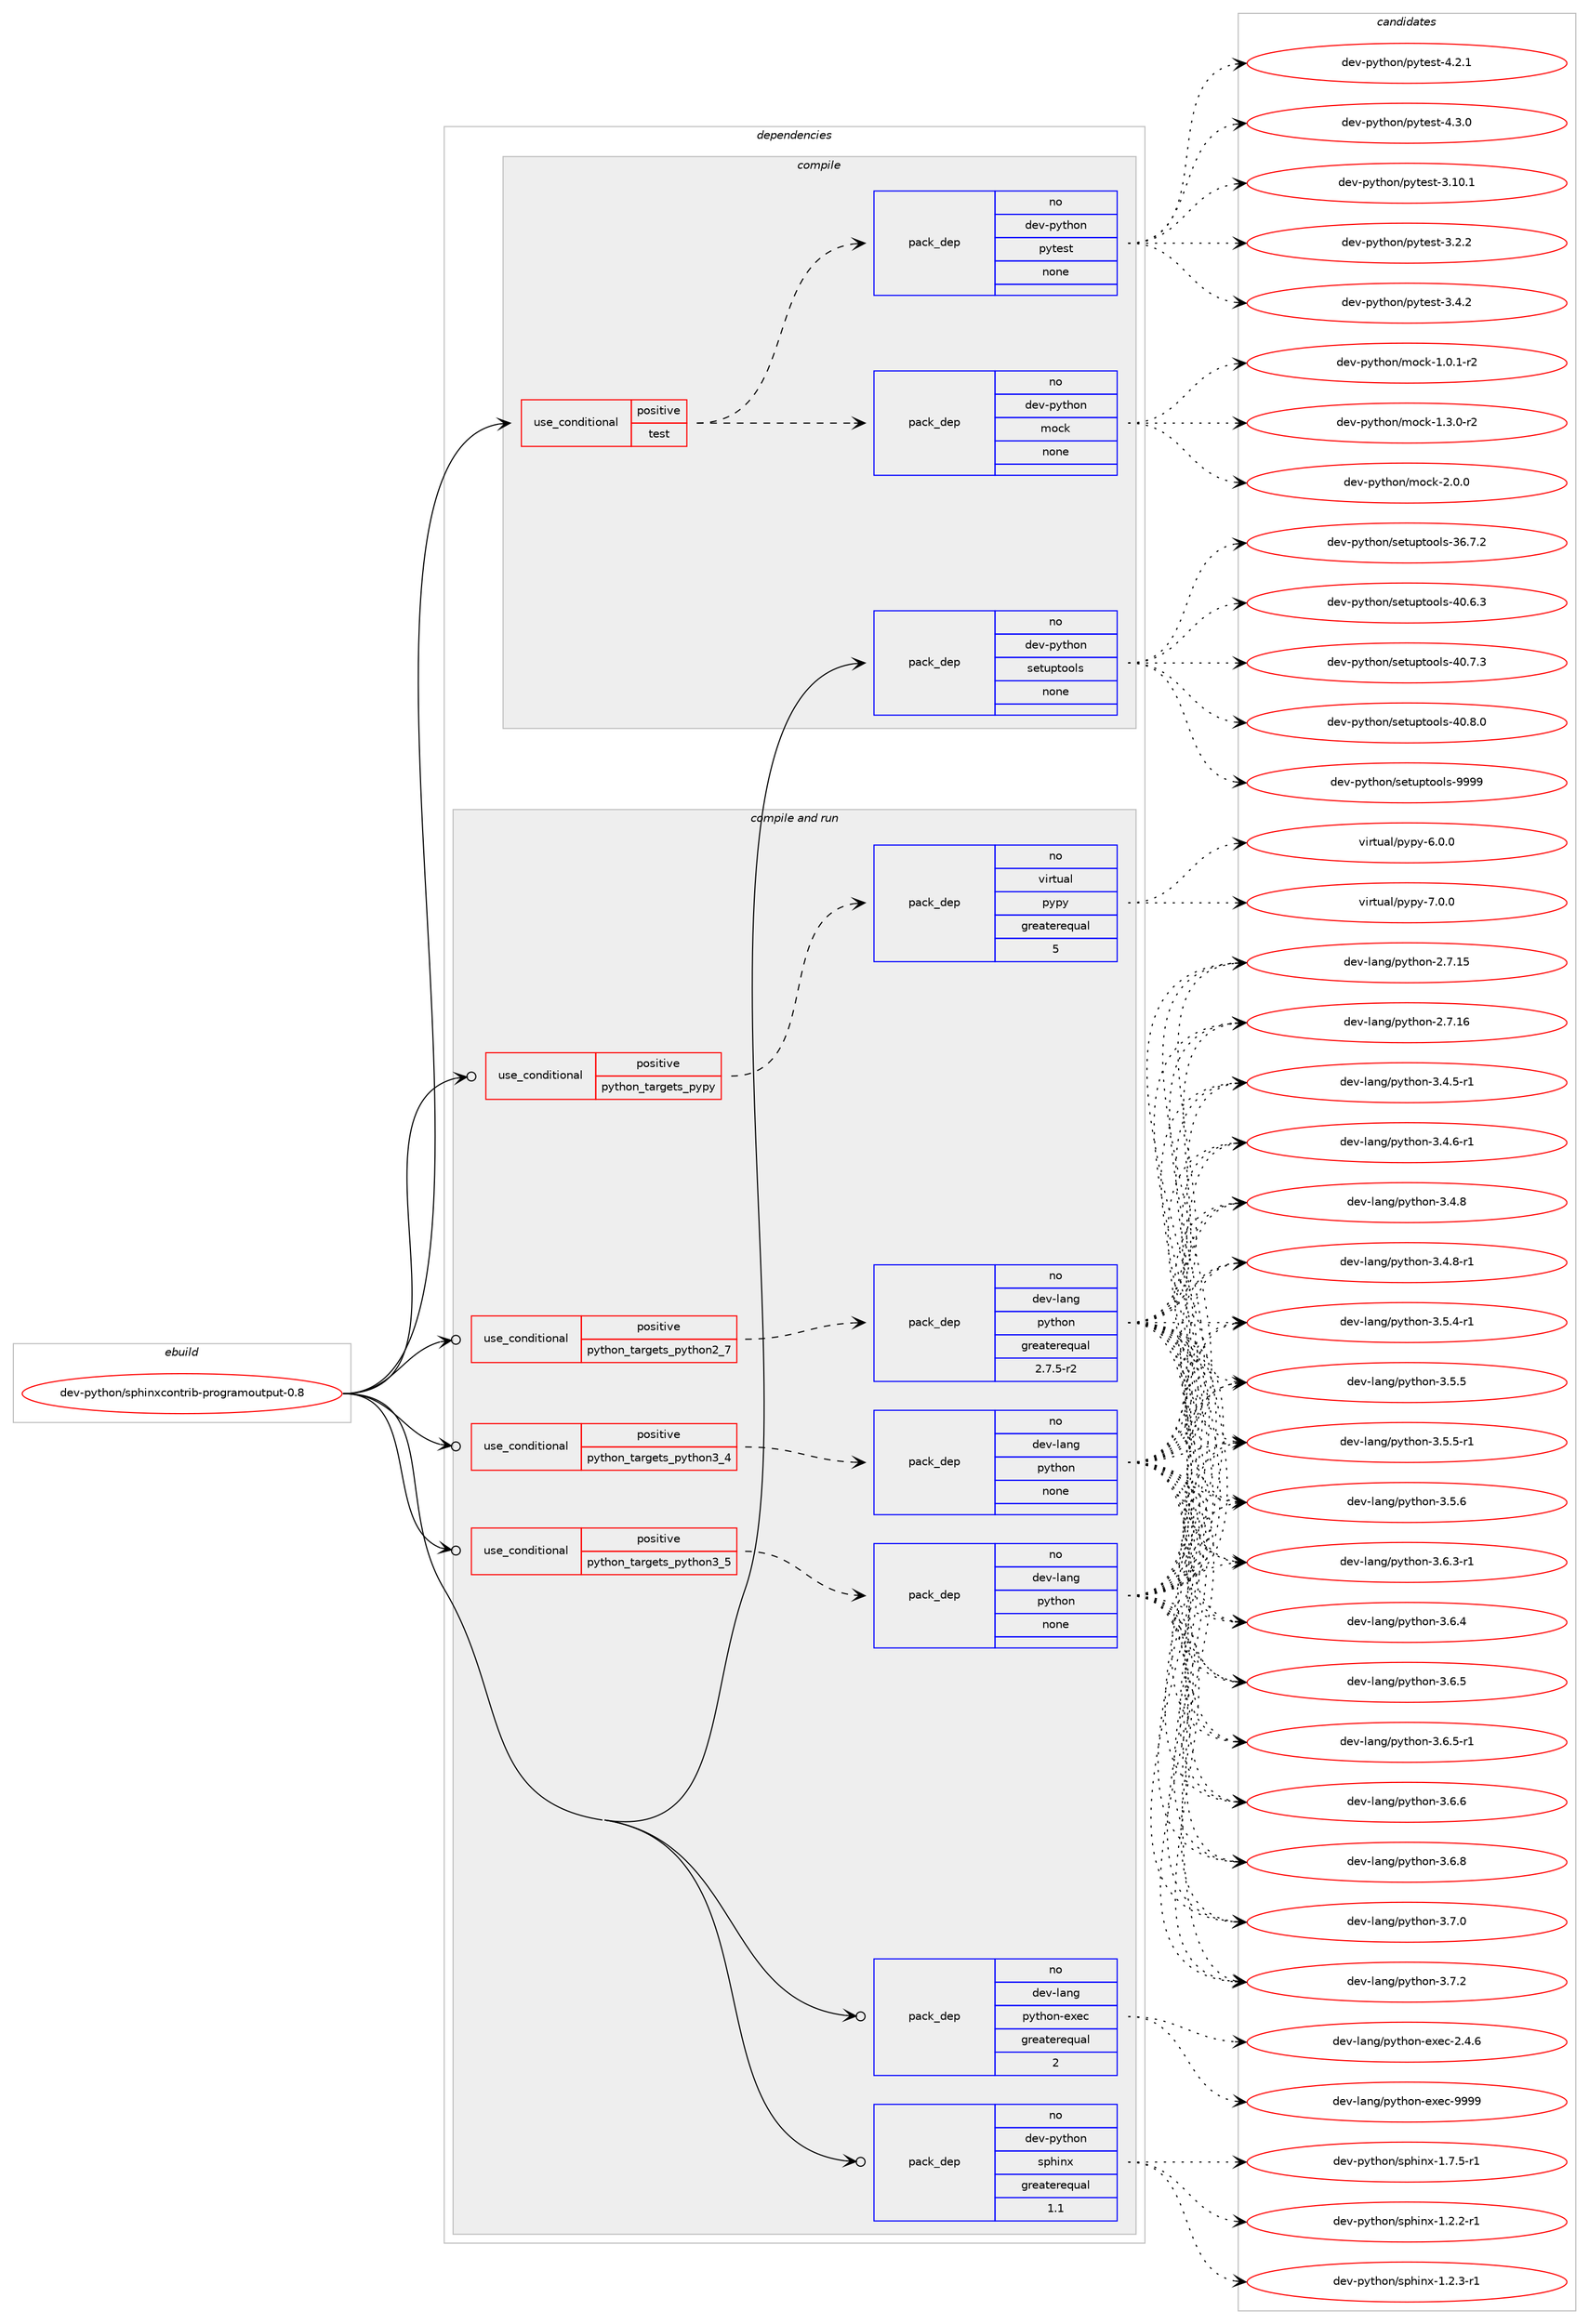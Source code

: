 digraph prolog {

# *************
# Graph options
# *************

newrank=true;
concentrate=true;
compound=true;
graph [rankdir=LR,fontname=Helvetica,fontsize=10,ranksep=1.5];#, ranksep=2.5, nodesep=0.2];
edge  [arrowhead=vee];
node  [fontname=Helvetica,fontsize=10];

# **********
# The ebuild
# **********

subgraph cluster_leftcol {
color=gray;
rank=same;
label=<<i>ebuild</i>>;
id [label="dev-python/sphinxcontrib-programoutput-0.8", color=red, width=4, href="../dev-python/sphinxcontrib-programoutput-0.8.svg"];
}

# ****************
# The dependencies
# ****************

subgraph cluster_midcol {
color=gray;
label=<<i>dependencies</i>>;
subgraph cluster_compile {
fillcolor="#eeeeee";
style=filled;
label=<<i>compile</i>>;
subgraph cond385022 {
dependency1442367 [label=<<TABLE BORDER="0" CELLBORDER="1" CELLSPACING="0" CELLPADDING="4"><TR><TD ROWSPAN="3" CELLPADDING="10">use_conditional</TD></TR><TR><TD>positive</TD></TR><TR><TD>test</TD></TR></TABLE>>, shape=none, color=red];
subgraph pack1033983 {
dependency1442368 [label=<<TABLE BORDER="0" CELLBORDER="1" CELLSPACING="0" CELLPADDING="4" WIDTH="220"><TR><TD ROWSPAN="6" CELLPADDING="30">pack_dep</TD></TR><TR><TD WIDTH="110">no</TD></TR><TR><TD>dev-python</TD></TR><TR><TD>mock</TD></TR><TR><TD>none</TD></TR><TR><TD></TD></TR></TABLE>>, shape=none, color=blue];
}
dependency1442367:e -> dependency1442368:w [weight=20,style="dashed",arrowhead="vee"];
subgraph pack1033984 {
dependency1442369 [label=<<TABLE BORDER="0" CELLBORDER="1" CELLSPACING="0" CELLPADDING="4" WIDTH="220"><TR><TD ROWSPAN="6" CELLPADDING="30">pack_dep</TD></TR><TR><TD WIDTH="110">no</TD></TR><TR><TD>dev-python</TD></TR><TR><TD>pytest</TD></TR><TR><TD>none</TD></TR><TR><TD></TD></TR></TABLE>>, shape=none, color=blue];
}
dependency1442367:e -> dependency1442369:w [weight=20,style="dashed",arrowhead="vee"];
}
id:e -> dependency1442367:w [weight=20,style="solid",arrowhead="vee"];
subgraph pack1033985 {
dependency1442370 [label=<<TABLE BORDER="0" CELLBORDER="1" CELLSPACING="0" CELLPADDING="4" WIDTH="220"><TR><TD ROWSPAN="6" CELLPADDING="30">pack_dep</TD></TR><TR><TD WIDTH="110">no</TD></TR><TR><TD>dev-python</TD></TR><TR><TD>setuptools</TD></TR><TR><TD>none</TD></TR><TR><TD></TD></TR></TABLE>>, shape=none, color=blue];
}
id:e -> dependency1442370:w [weight=20,style="solid",arrowhead="vee"];
}
subgraph cluster_compileandrun {
fillcolor="#eeeeee";
style=filled;
label=<<i>compile and run</i>>;
subgraph cond385023 {
dependency1442371 [label=<<TABLE BORDER="0" CELLBORDER="1" CELLSPACING="0" CELLPADDING="4"><TR><TD ROWSPAN="3" CELLPADDING="10">use_conditional</TD></TR><TR><TD>positive</TD></TR><TR><TD>python_targets_pypy</TD></TR></TABLE>>, shape=none, color=red];
subgraph pack1033986 {
dependency1442372 [label=<<TABLE BORDER="0" CELLBORDER="1" CELLSPACING="0" CELLPADDING="4" WIDTH="220"><TR><TD ROWSPAN="6" CELLPADDING="30">pack_dep</TD></TR><TR><TD WIDTH="110">no</TD></TR><TR><TD>virtual</TD></TR><TR><TD>pypy</TD></TR><TR><TD>greaterequal</TD></TR><TR><TD>5</TD></TR></TABLE>>, shape=none, color=blue];
}
dependency1442371:e -> dependency1442372:w [weight=20,style="dashed",arrowhead="vee"];
}
id:e -> dependency1442371:w [weight=20,style="solid",arrowhead="odotvee"];
subgraph cond385024 {
dependency1442373 [label=<<TABLE BORDER="0" CELLBORDER="1" CELLSPACING="0" CELLPADDING="4"><TR><TD ROWSPAN="3" CELLPADDING="10">use_conditional</TD></TR><TR><TD>positive</TD></TR><TR><TD>python_targets_python2_7</TD></TR></TABLE>>, shape=none, color=red];
subgraph pack1033987 {
dependency1442374 [label=<<TABLE BORDER="0" CELLBORDER="1" CELLSPACING="0" CELLPADDING="4" WIDTH="220"><TR><TD ROWSPAN="6" CELLPADDING="30">pack_dep</TD></TR><TR><TD WIDTH="110">no</TD></TR><TR><TD>dev-lang</TD></TR><TR><TD>python</TD></TR><TR><TD>greaterequal</TD></TR><TR><TD>2.7.5-r2</TD></TR></TABLE>>, shape=none, color=blue];
}
dependency1442373:e -> dependency1442374:w [weight=20,style="dashed",arrowhead="vee"];
}
id:e -> dependency1442373:w [weight=20,style="solid",arrowhead="odotvee"];
subgraph cond385025 {
dependency1442375 [label=<<TABLE BORDER="0" CELLBORDER="1" CELLSPACING="0" CELLPADDING="4"><TR><TD ROWSPAN="3" CELLPADDING="10">use_conditional</TD></TR><TR><TD>positive</TD></TR><TR><TD>python_targets_python3_4</TD></TR></TABLE>>, shape=none, color=red];
subgraph pack1033988 {
dependency1442376 [label=<<TABLE BORDER="0" CELLBORDER="1" CELLSPACING="0" CELLPADDING="4" WIDTH="220"><TR><TD ROWSPAN="6" CELLPADDING="30">pack_dep</TD></TR><TR><TD WIDTH="110">no</TD></TR><TR><TD>dev-lang</TD></TR><TR><TD>python</TD></TR><TR><TD>none</TD></TR><TR><TD></TD></TR></TABLE>>, shape=none, color=blue];
}
dependency1442375:e -> dependency1442376:w [weight=20,style="dashed",arrowhead="vee"];
}
id:e -> dependency1442375:w [weight=20,style="solid",arrowhead="odotvee"];
subgraph cond385026 {
dependency1442377 [label=<<TABLE BORDER="0" CELLBORDER="1" CELLSPACING="0" CELLPADDING="4"><TR><TD ROWSPAN="3" CELLPADDING="10">use_conditional</TD></TR><TR><TD>positive</TD></TR><TR><TD>python_targets_python3_5</TD></TR></TABLE>>, shape=none, color=red];
subgraph pack1033989 {
dependency1442378 [label=<<TABLE BORDER="0" CELLBORDER="1" CELLSPACING="0" CELLPADDING="4" WIDTH="220"><TR><TD ROWSPAN="6" CELLPADDING="30">pack_dep</TD></TR><TR><TD WIDTH="110">no</TD></TR><TR><TD>dev-lang</TD></TR><TR><TD>python</TD></TR><TR><TD>none</TD></TR><TR><TD></TD></TR></TABLE>>, shape=none, color=blue];
}
dependency1442377:e -> dependency1442378:w [weight=20,style="dashed",arrowhead="vee"];
}
id:e -> dependency1442377:w [weight=20,style="solid",arrowhead="odotvee"];
subgraph pack1033990 {
dependency1442379 [label=<<TABLE BORDER="0" CELLBORDER="1" CELLSPACING="0" CELLPADDING="4" WIDTH="220"><TR><TD ROWSPAN="6" CELLPADDING="30">pack_dep</TD></TR><TR><TD WIDTH="110">no</TD></TR><TR><TD>dev-lang</TD></TR><TR><TD>python-exec</TD></TR><TR><TD>greaterequal</TD></TR><TR><TD>2</TD></TR></TABLE>>, shape=none, color=blue];
}
id:e -> dependency1442379:w [weight=20,style="solid",arrowhead="odotvee"];
subgraph pack1033991 {
dependency1442380 [label=<<TABLE BORDER="0" CELLBORDER="1" CELLSPACING="0" CELLPADDING="4" WIDTH="220"><TR><TD ROWSPAN="6" CELLPADDING="30">pack_dep</TD></TR><TR><TD WIDTH="110">no</TD></TR><TR><TD>dev-python</TD></TR><TR><TD>sphinx</TD></TR><TR><TD>greaterequal</TD></TR><TR><TD>1.1</TD></TR></TABLE>>, shape=none, color=blue];
}
id:e -> dependency1442380:w [weight=20,style="solid",arrowhead="odotvee"];
}
subgraph cluster_run {
fillcolor="#eeeeee";
style=filled;
label=<<i>run</i>>;
}
}

# **************
# The candidates
# **************

subgraph cluster_choices {
rank=same;
color=gray;
label=<<i>candidates</i>>;

subgraph choice1033983 {
color=black;
nodesep=1;
choice1001011184511212111610411111047109111991074549464846494511450 [label="dev-python/mock-1.0.1-r2", color=red, width=4,href="../dev-python/mock-1.0.1-r2.svg"];
choice1001011184511212111610411111047109111991074549465146484511450 [label="dev-python/mock-1.3.0-r2", color=red, width=4,href="../dev-python/mock-1.3.0-r2.svg"];
choice100101118451121211161041111104710911199107455046484648 [label="dev-python/mock-2.0.0", color=red, width=4,href="../dev-python/mock-2.0.0.svg"];
dependency1442368:e -> choice1001011184511212111610411111047109111991074549464846494511450:w [style=dotted,weight="100"];
dependency1442368:e -> choice1001011184511212111610411111047109111991074549465146484511450:w [style=dotted,weight="100"];
dependency1442368:e -> choice100101118451121211161041111104710911199107455046484648:w [style=dotted,weight="100"];
}
subgraph choice1033984 {
color=black;
nodesep=1;
choice100101118451121211161041111104711212111610111511645514649484649 [label="dev-python/pytest-3.10.1", color=red, width=4,href="../dev-python/pytest-3.10.1.svg"];
choice1001011184511212111610411111047112121116101115116455146504650 [label="dev-python/pytest-3.2.2", color=red, width=4,href="../dev-python/pytest-3.2.2.svg"];
choice1001011184511212111610411111047112121116101115116455146524650 [label="dev-python/pytest-3.4.2", color=red, width=4,href="../dev-python/pytest-3.4.2.svg"];
choice1001011184511212111610411111047112121116101115116455246504649 [label="dev-python/pytest-4.2.1", color=red, width=4,href="../dev-python/pytest-4.2.1.svg"];
choice1001011184511212111610411111047112121116101115116455246514648 [label="dev-python/pytest-4.3.0", color=red, width=4,href="../dev-python/pytest-4.3.0.svg"];
dependency1442369:e -> choice100101118451121211161041111104711212111610111511645514649484649:w [style=dotted,weight="100"];
dependency1442369:e -> choice1001011184511212111610411111047112121116101115116455146504650:w [style=dotted,weight="100"];
dependency1442369:e -> choice1001011184511212111610411111047112121116101115116455146524650:w [style=dotted,weight="100"];
dependency1442369:e -> choice1001011184511212111610411111047112121116101115116455246504649:w [style=dotted,weight="100"];
dependency1442369:e -> choice1001011184511212111610411111047112121116101115116455246514648:w [style=dotted,weight="100"];
}
subgraph choice1033985 {
color=black;
nodesep=1;
choice100101118451121211161041111104711510111611711211611111110811545515446554650 [label="dev-python/setuptools-36.7.2", color=red, width=4,href="../dev-python/setuptools-36.7.2.svg"];
choice100101118451121211161041111104711510111611711211611111110811545524846544651 [label="dev-python/setuptools-40.6.3", color=red, width=4,href="../dev-python/setuptools-40.6.3.svg"];
choice100101118451121211161041111104711510111611711211611111110811545524846554651 [label="dev-python/setuptools-40.7.3", color=red, width=4,href="../dev-python/setuptools-40.7.3.svg"];
choice100101118451121211161041111104711510111611711211611111110811545524846564648 [label="dev-python/setuptools-40.8.0", color=red, width=4,href="../dev-python/setuptools-40.8.0.svg"];
choice10010111845112121116104111110471151011161171121161111111081154557575757 [label="dev-python/setuptools-9999", color=red, width=4,href="../dev-python/setuptools-9999.svg"];
dependency1442370:e -> choice100101118451121211161041111104711510111611711211611111110811545515446554650:w [style=dotted,weight="100"];
dependency1442370:e -> choice100101118451121211161041111104711510111611711211611111110811545524846544651:w [style=dotted,weight="100"];
dependency1442370:e -> choice100101118451121211161041111104711510111611711211611111110811545524846554651:w [style=dotted,weight="100"];
dependency1442370:e -> choice100101118451121211161041111104711510111611711211611111110811545524846564648:w [style=dotted,weight="100"];
dependency1442370:e -> choice10010111845112121116104111110471151011161171121161111111081154557575757:w [style=dotted,weight="100"];
}
subgraph choice1033986 {
color=black;
nodesep=1;
choice1181051141161179710847112121112121455446484648 [label="virtual/pypy-6.0.0", color=red, width=4,href="../virtual/pypy-6.0.0.svg"];
choice1181051141161179710847112121112121455546484648 [label="virtual/pypy-7.0.0", color=red, width=4,href="../virtual/pypy-7.0.0.svg"];
dependency1442372:e -> choice1181051141161179710847112121112121455446484648:w [style=dotted,weight="100"];
dependency1442372:e -> choice1181051141161179710847112121112121455546484648:w [style=dotted,weight="100"];
}
subgraph choice1033987 {
color=black;
nodesep=1;
choice10010111845108971101034711212111610411111045504655464953 [label="dev-lang/python-2.7.15", color=red, width=4,href="../dev-lang/python-2.7.15.svg"];
choice10010111845108971101034711212111610411111045504655464954 [label="dev-lang/python-2.7.16", color=red, width=4,href="../dev-lang/python-2.7.16.svg"];
choice1001011184510897110103471121211161041111104551465246534511449 [label="dev-lang/python-3.4.5-r1", color=red, width=4,href="../dev-lang/python-3.4.5-r1.svg"];
choice1001011184510897110103471121211161041111104551465246544511449 [label="dev-lang/python-3.4.6-r1", color=red, width=4,href="../dev-lang/python-3.4.6-r1.svg"];
choice100101118451089711010347112121116104111110455146524656 [label="dev-lang/python-3.4.8", color=red, width=4,href="../dev-lang/python-3.4.8.svg"];
choice1001011184510897110103471121211161041111104551465246564511449 [label="dev-lang/python-3.4.8-r1", color=red, width=4,href="../dev-lang/python-3.4.8-r1.svg"];
choice1001011184510897110103471121211161041111104551465346524511449 [label="dev-lang/python-3.5.4-r1", color=red, width=4,href="../dev-lang/python-3.5.4-r1.svg"];
choice100101118451089711010347112121116104111110455146534653 [label="dev-lang/python-3.5.5", color=red, width=4,href="../dev-lang/python-3.5.5.svg"];
choice1001011184510897110103471121211161041111104551465346534511449 [label="dev-lang/python-3.5.5-r1", color=red, width=4,href="../dev-lang/python-3.5.5-r1.svg"];
choice100101118451089711010347112121116104111110455146534654 [label="dev-lang/python-3.5.6", color=red, width=4,href="../dev-lang/python-3.5.6.svg"];
choice1001011184510897110103471121211161041111104551465446514511449 [label="dev-lang/python-3.6.3-r1", color=red, width=4,href="../dev-lang/python-3.6.3-r1.svg"];
choice100101118451089711010347112121116104111110455146544652 [label="dev-lang/python-3.6.4", color=red, width=4,href="../dev-lang/python-3.6.4.svg"];
choice100101118451089711010347112121116104111110455146544653 [label="dev-lang/python-3.6.5", color=red, width=4,href="../dev-lang/python-3.6.5.svg"];
choice1001011184510897110103471121211161041111104551465446534511449 [label="dev-lang/python-3.6.5-r1", color=red, width=4,href="../dev-lang/python-3.6.5-r1.svg"];
choice100101118451089711010347112121116104111110455146544654 [label="dev-lang/python-3.6.6", color=red, width=4,href="../dev-lang/python-3.6.6.svg"];
choice100101118451089711010347112121116104111110455146544656 [label="dev-lang/python-3.6.8", color=red, width=4,href="../dev-lang/python-3.6.8.svg"];
choice100101118451089711010347112121116104111110455146554648 [label="dev-lang/python-3.7.0", color=red, width=4,href="../dev-lang/python-3.7.0.svg"];
choice100101118451089711010347112121116104111110455146554650 [label="dev-lang/python-3.7.2", color=red, width=4,href="../dev-lang/python-3.7.2.svg"];
dependency1442374:e -> choice10010111845108971101034711212111610411111045504655464953:w [style=dotted,weight="100"];
dependency1442374:e -> choice10010111845108971101034711212111610411111045504655464954:w [style=dotted,weight="100"];
dependency1442374:e -> choice1001011184510897110103471121211161041111104551465246534511449:w [style=dotted,weight="100"];
dependency1442374:e -> choice1001011184510897110103471121211161041111104551465246544511449:w [style=dotted,weight="100"];
dependency1442374:e -> choice100101118451089711010347112121116104111110455146524656:w [style=dotted,weight="100"];
dependency1442374:e -> choice1001011184510897110103471121211161041111104551465246564511449:w [style=dotted,weight="100"];
dependency1442374:e -> choice1001011184510897110103471121211161041111104551465346524511449:w [style=dotted,weight="100"];
dependency1442374:e -> choice100101118451089711010347112121116104111110455146534653:w [style=dotted,weight="100"];
dependency1442374:e -> choice1001011184510897110103471121211161041111104551465346534511449:w [style=dotted,weight="100"];
dependency1442374:e -> choice100101118451089711010347112121116104111110455146534654:w [style=dotted,weight="100"];
dependency1442374:e -> choice1001011184510897110103471121211161041111104551465446514511449:w [style=dotted,weight="100"];
dependency1442374:e -> choice100101118451089711010347112121116104111110455146544652:w [style=dotted,weight="100"];
dependency1442374:e -> choice100101118451089711010347112121116104111110455146544653:w [style=dotted,weight="100"];
dependency1442374:e -> choice1001011184510897110103471121211161041111104551465446534511449:w [style=dotted,weight="100"];
dependency1442374:e -> choice100101118451089711010347112121116104111110455146544654:w [style=dotted,weight="100"];
dependency1442374:e -> choice100101118451089711010347112121116104111110455146544656:w [style=dotted,weight="100"];
dependency1442374:e -> choice100101118451089711010347112121116104111110455146554648:w [style=dotted,weight="100"];
dependency1442374:e -> choice100101118451089711010347112121116104111110455146554650:w [style=dotted,weight="100"];
}
subgraph choice1033988 {
color=black;
nodesep=1;
choice10010111845108971101034711212111610411111045504655464953 [label="dev-lang/python-2.7.15", color=red, width=4,href="../dev-lang/python-2.7.15.svg"];
choice10010111845108971101034711212111610411111045504655464954 [label="dev-lang/python-2.7.16", color=red, width=4,href="../dev-lang/python-2.7.16.svg"];
choice1001011184510897110103471121211161041111104551465246534511449 [label="dev-lang/python-3.4.5-r1", color=red, width=4,href="../dev-lang/python-3.4.5-r1.svg"];
choice1001011184510897110103471121211161041111104551465246544511449 [label="dev-lang/python-3.4.6-r1", color=red, width=4,href="../dev-lang/python-3.4.6-r1.svg"];
choice100101118451089711010347112121116104111110455146524656 [label="dev-lang/python-3.4.8", color=red, width=4,href="../dev-lang/python-3.4.8.svg"];
choice1001011184510897110103471121211161041111104551465246564511449 [label="dev-lang/python-3.4.8-r1", color=red, width=4,href="../dev-lang/python-3.4.8-r1.svg"];
choice1001011184510897110103471121211161041111104551465346524511449 [label="dev-lang/python-3.5.4-r1", color=red, width=4,href="../dev-lang/python-3.5.4-r1.svg"];
choice100101118451089711010347112121116104111110455146534653 [label="dev-lang/python-3.5.5", color=red, width=4,href="../dev-lang/python-3.5.5.svg"];
choice1001011184510897110103471121211161041111104551465346534511449 [label="dev-lang/python-3.5.5-r1", color=red, width=4,href="../dev-lang/python-3.5.5-r1.svg"];
choice100101118451089711010347112121116104111110455146534654 [label="dev-lang/python-3.5.6", color=red, width=4,href="../dev-lang/python-3.5.6.svg"];
choice1001011184510897110103471121211161041111104551465446514511449 [label="dev-lang/python-3.6.3-r1", color=red, width=4,href="../dev-lang/python-3.6.3-r1.svg"];
choice100101118451089711010347112121116104111110455146544652 [label="dev-lang/python-3.6.4", color=red, width=4,href="../dev-lang/python-3.6.4.svg"];
choice100101118451089711010347112121116104111110455146544653 [label="dev-lang/python-3.6.5", color=red, width=4,href="../dev-lang/python-3.6.5.svg"];
choice1001011184510897110103471121211161041111104551465446534511449 [label="dev-lang/python-3.6.5-r1", color=red, width=4,href="../dev-lang/python-3.6.5-r1.svg"];
choice100101118451089711010347112121116104111110455146544654 [label="dev-lang/python-3.6.6", color=red, width=4,href="../dev-lang/python-3.6.6.svg"];
choice100101118451089711010347112121116104111110455146544656 [label="dev-lang/python-3.6.8", color=red, width=4,href="../dev-lang/python-3.6.8.svg"];
choice100101118451089711010347112121116104111110455146554648 [label="dev-lang/python-3.7.0", color=red, width=4,href="../dev-lang/python-3.7.0.svg"];
choice100101118451089711010347112121116104111110455146554650 [label="dev-lang/python-3.7.2", color=red, width=4,href="../dev-lang/python-3.7.2.svg"];
dependency1442376:e -> choice10010111845108971101034711212111610411111045504655464953:w [style=dotted,weight="100"];
dependency1442376:e -> choice10010111845108971101034711212111610411111045504655464954:w [style=dotted,weight="100"];
dependency1442376:e -> choice1001011184510897110103471121211161041111104551465246534511449:w [style=dotted,weight="100"];
dependency1442376:e -> choice1001011184510897110103471121211161041111104551465246544511449:w [style=dotted,weight="100"];
dependency1442376:e -> choice100101118451089711010347112121116104111110455146524656:w [style=dotted,weight="100"];
dependency1442376:e -> choice1001011184510897110103471121211161041111104551465246564511449:w [style=dotted,weight="100"];
dependency1442376:e -> choice1001011184510897110103471121211161041111104551465346524511449:w [style=dotted,weight="100"];
dependency1442376:e -> choice100101118451089711010347112121116104111110455146534653:w [style=dotted,weight="100"];
dependency1442376:e -> choice1001011184510897110103471121211161041111104551465346534511449:w [style=dotted,weight="100"];
dependency1442376:e -> choice100101118451089711010347112121116104111110455146534654:w [style=dotted,weight="100"];
dependency1442376:e -> choice1001011184510897110103471121211161041111104551465446514511449:w [style=dotted,weight="100"];
dependency1442376:e -> choice100101118451089711010347112121116104111110455146544652:w [style=dotted,weight="100"];
dependency1442376:e -> choice100101118451089711010347112121116104111110455146544653:w [style=dotted,weight="100"];
dependency1442376:e -> choice1001011184510897110103471121211161041111104551465446534511449:w [style=dotted,weight="100"];
dependency1442376:e -> choice100101118451089711010347112121116104111110455146544654:w [style=dotted,weight="100"];
dependency1442376:e -> choice100101118451089711010347112121116104111110455146544656:w [style=dotted,weight="100"];
dependency1442376:e -> choice100101118451089711010347112121116104111110455146554648:w [style=dotted,weight="100"];
dependency1442376:e -> choice100101118451089711010347112121116104111110455146554650:w [style=dotted,weight="100"];
}
subgraph choice1033989 {
color=black;
nodesep=1;
choice10010111845108971101034711212111610411111045504655464953 [label="dev-lang/python-2.7.15", color=red, width=4,href="../dev-lang/python-2.7.15.svg"];
choice10010111845108971101034711212111610411111045504655464954 [label="dev-lang/python-2.7.16", color=red, width=4,href="../dev-lang/python-2.7.16.svg"];
choice1001011184510897110103471121211161041111104551465246534511449 [label="dev-lang/python-3.4.5-r1", color=red, width=4,href="../dev-lang/python-3.4.5-r1.svg"];
choice1001011184510897110103471121211161041111104551465246544511449 [label="dev-lang/python-3.4.6-r1", color=red, width=4,href="../dev-lang/python-3.4.6-r1.svg"];
choice100101118451089711010347112121116104111110455146524656 [label="dev-lang/python-3.4.8", color=red, width=4,href="../dev-lang/python-3.4.8.svg"];
choice1001011184510897110103471121211161041111104551465246564511449 [label="dev-lang/python-3.4.8-r1", color=red, width=4,href="../dev-lang/python-3.4.8-r1.svg"];
choice1001011184510897110103471121211161041111104551465346524511449 [label="dev-lang/python-3.5.4-r1", color=red, width=4,href="../dev-lang/python-3.5.4-r1.svg"];
choice100101118451089711010347112121116104111110455146534653 [label="dev-lang/python-3.5.5", color=red, width=4,href="../dev-lang/python-3.5.5.svg"];
choice1001011184510897110103471121211161041111104551465346534511449 [label="dev-lang/python-3.5.5-r1", color=red, width=4,href="../dev-lang/python-3.5.5-r1.svg"];
choice100101118451089711010347112121116104111110455146534654 [label="dev-lang/python-3.5.6", color=red, width=4,href="../dev-lang/python-3.5.6.svg"];
choice1001011184510897110103471121211161041111104551465446514511449 [label="dev-lang/python-3.6.3-r1", color=red, width=4,href="../dev-lang/python-3.6.3-r1.svg"];
choice100101118451089711010347112121116104111110455146544652 [label="dev-lang/python-3.6.4", color=red, width=4,href="../dev-lang/python-3.6.4.svg"];
choice100101118451089711010347112121116104111110455146544653 [label="dev-lang/python-3.6.5", color=red, width=4,href="../dev-lang/python-3.6.5.svg"];
choice1001011184510897110103471121211161041111104551465446534511449 [label="dev-lang/python-3.6.5-r1", color=red, width=4,href="../dev-lang/python-3.6.5-r1.svg"];
choice100101118451089711010347112121116104111110455146544654 [label="dev-lang/python-3.6.6", color=red, width=4,href="../dev-lang/python-3.6.6.svg"];
choice100101118451089711010347112121116104111110455146544656 [label="dev-lang/python-3.6.8", color=red, width=4,href="../dev-lang/python-3.6.8.svg"];
choice100101118451089711010347112121116104111110455146554648 [label="dev-lang/python-3.7.0", color=red, width=4,href="../dev-lang/python-3.7.0.svg"];
choice100101118451089711010347112121116104111110455146554650 [label="dev-lang/python-3.7.2", color=red, width=4,href="../dev-lang/python-3.7.2.svg"];
dependency1442378:e -> choice10010111845108971101034711212111610411111045504655464953:w [style=dotted,weight="100"];
dependency1442378:e -> choice10010111845108971101034711212111610411111045504655464954:w [style=dotted,weight="100"];
dependency1442378:e -> choice1001011184510897110103471121211161041111104551465246534511449:w [style=dotted,weight="100"];
dependency1442378:e -> choice1001011184510897110103471121211161041111104551465246544511449:w [style=dotted,weight="100"];
dependency1442378:e -> choice100101118451089711010347112121116104111110455146524656:w [style=dotted,weight="100"];
dependency1442378:e -> choice1001011184510897110103471121211161041111104551465246564511449:w [style=dotted,weight="100"];
dependency1442378:e -> choice1001011184510897110103471121211161041111104551465346524511449:w [style=dotted,weight="100"];
dependency1442378:e -> choice100101118451089711010347112121116104111110455146534653:w [style=dotted,weight="100"];
dependency1442378:e -> choice1001011184510897110103471121211161041111104551465346534511449:w [style=dotted,weight="100"];
dependency1442378:e -> choice100101118451089711010347112121116104111110455146534654:w [style=dotted,weight="100"];
dependency1442378:e -> choice1001011184510897110103471121211161041111104551465446514511449:w [style=dotted,weight="100"];
dependency1442378:e -> choice100101118451089711010347112121116104111110455146544652:w [style=dotted,weight="100"];
dependency1442378:e -> choice100101118451089711010347112121116104111110455146544653:w [style=dotted,weight="100"];
dependency1442378:e -> choice1001011184510897110103471121211161041111104551465446534511449:w [style=dotted,weight="100"];
dependency1442378:e -> choice100101118451089711010347112121116104111110455146544654:w [style=dotted,weight="100"];
dependency1442378:e -> choice100101118451089711010347112121116104111110455146544656:w [style=dotted,weight="100"];
dependency1442378:e -> choice100101118451089711010347112121116104111110455146554648:w [style=dotted,weight="100"];
dependency1442378:e -> choice100101118451089711010347112121116104111110455146554650:w [style=dotted,weight="100"];
}
subgraph choice1033990 {
color=black;
nodesep=1;
choice1001011184510897110103471121211161041111104510112010199455046524654 [label="dev-lang/python-exec-2.4.6", color=red, width=4,href="../dev-lang/python-exec-2.4.6.svg"];
choice10010111845108971101034711212111610411111045101120101994557575757 [label="dev-lang/python-exec-9999", color=red, width=4,href="../dev-lang/python-exec-9999.svg"];
dependency1442379:e -> choice1001011184510897110103471121211161041111104510112010199455046524654:w [style=dotted,weight="100"];
dependency1442379:e -> choice10010111845108971101034711212111610411111045101120101994557575757:w [style=dotted,weight="100"];
}
subgraph choice1033991 {
color=black;
nodesep=1;
choice10010111845112121116104111110471151121041051101204549465046504511449 [label="dev-python/sphinx-1.2.2-r1", color=red, width=4,href="../dev-python/sphinx-1.2.2-r1.svg"];
choice10010111845112121116104111110471151121041051101204549465046514511449 [label="dev-python/sphinx-1.2.3-r1", color=red, width=4,href="../dev-python/sphinx-1.2.3-r1.svg"];
choice10010111845112121116104111110471151121041051101204549465546534511449 [label="dev-python/sphinx-1.7.5-r1", color=red, width=4,href="../dev-python/sphinx-1.7.5-r1.svg"];
dependency1442380:e -> choice10010111845112121116104111110471151121041051101204549465046504511449:w [style=dotted,weight="100"];
dependency1442380:e -> choice10010111845112121116104111110471151121041051101204549465046514511449:w [style=dotted,weight="100"];
dependency1442380:e -> choice10010111845112121116104111110471151121041051101204549465546534511449:w [style=dotted,weight="100"];
}
}

}
